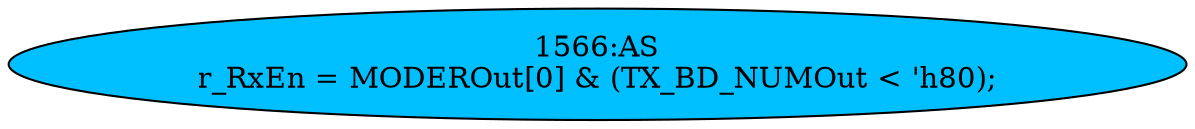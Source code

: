 strict digraph "" {
	node [label="\N"];
	"1566:AS"	 [ast="<pyverilog.vparser.ast.Assign object at 0x7fbdee057c10>",
		def_var="['r_RxEn']",
		fillcolor=deepskyblue,
		label="1566:AS
r_RxEn = MODEROut[0] & (TX_BD_NUMOut < 'h80);",
		statements="[]",
		style=filled,
		typ=Assign,
		use_var="['MODEROut', 'TX_BD_NUMOut']"];
}
